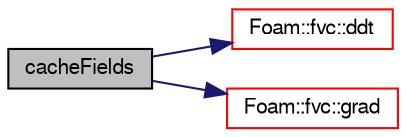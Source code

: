 digraph "cacheFields"
{
  bgcolor="transparent";
  edge [fontname="FreeSans",fontsize="10",labelfontname="FreeSans",labelfontsize="10"];
  node [fontname="FreeSans",fontsize="10",shape=record];
  rankdir="LR";
  Node1 [label="cacheFields",height=0.2,width=0.4,color="black", fillcolor="grey75", style="filled" fontcolor="black"];
  Node1 -> Node2 [color="midnightblue",fontsize="10",style="solid",fontname="FreeSans"];
  Node2 [label="Foam::fvc::ddt",height=0.2,width=0.4,color="red",URL="$a10271.html#a5dc871206ab86042756c8ccfdc5797ad"];
  Node1 -> Node3 [color="midnightblue",fontsize="10",style="solid",fontname="FreeSans"];
  Node3 [label="Foam::fvc::grad",height=0.2,width=0.4,color="red",URL="$a10271.html#a7c00ec90ecc15ed3005255e42c52827a"];
}
